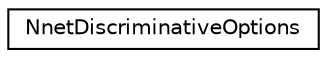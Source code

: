 digraph "Graphical Class Hierarchy"
{
  edge [fontname="Helvetica",fontsize="10",labelfontname="Helvetica",labelfontsize="10"];
  node [fontname="Helvetica",fontsize="10",shape=record];
  rankdir="LR";
  Node0 [label="NnetDiscriminativeOptions",height=0.2,width=0.4,color="black", fillcolor="white", style="filled",URL="$structkaldi_1_1nnet3_1_1NnetDiscriminativeOptions.html"];
}
